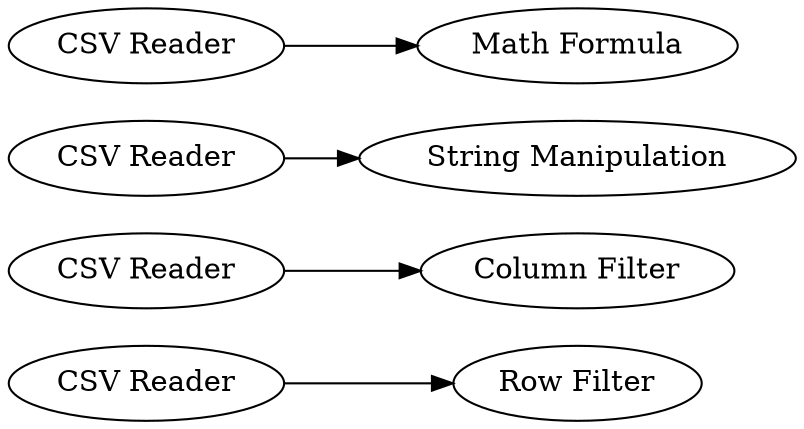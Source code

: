 digraph {
	1 [label="CSV Reader"]
	2 [label="CSV Reader"]
	3 [label="CSV Reader"]
	6 [label="Row Filter"]
	7 [label="Column Filter"]
	8 [label="String Manipulation"]
	9 [label="Math Formula"]
	10 [label="CSV Reader"]
	1 -> 6
	2 -> 7
	3 -> 8
	10 -> 9
	rankdir=LR
}
